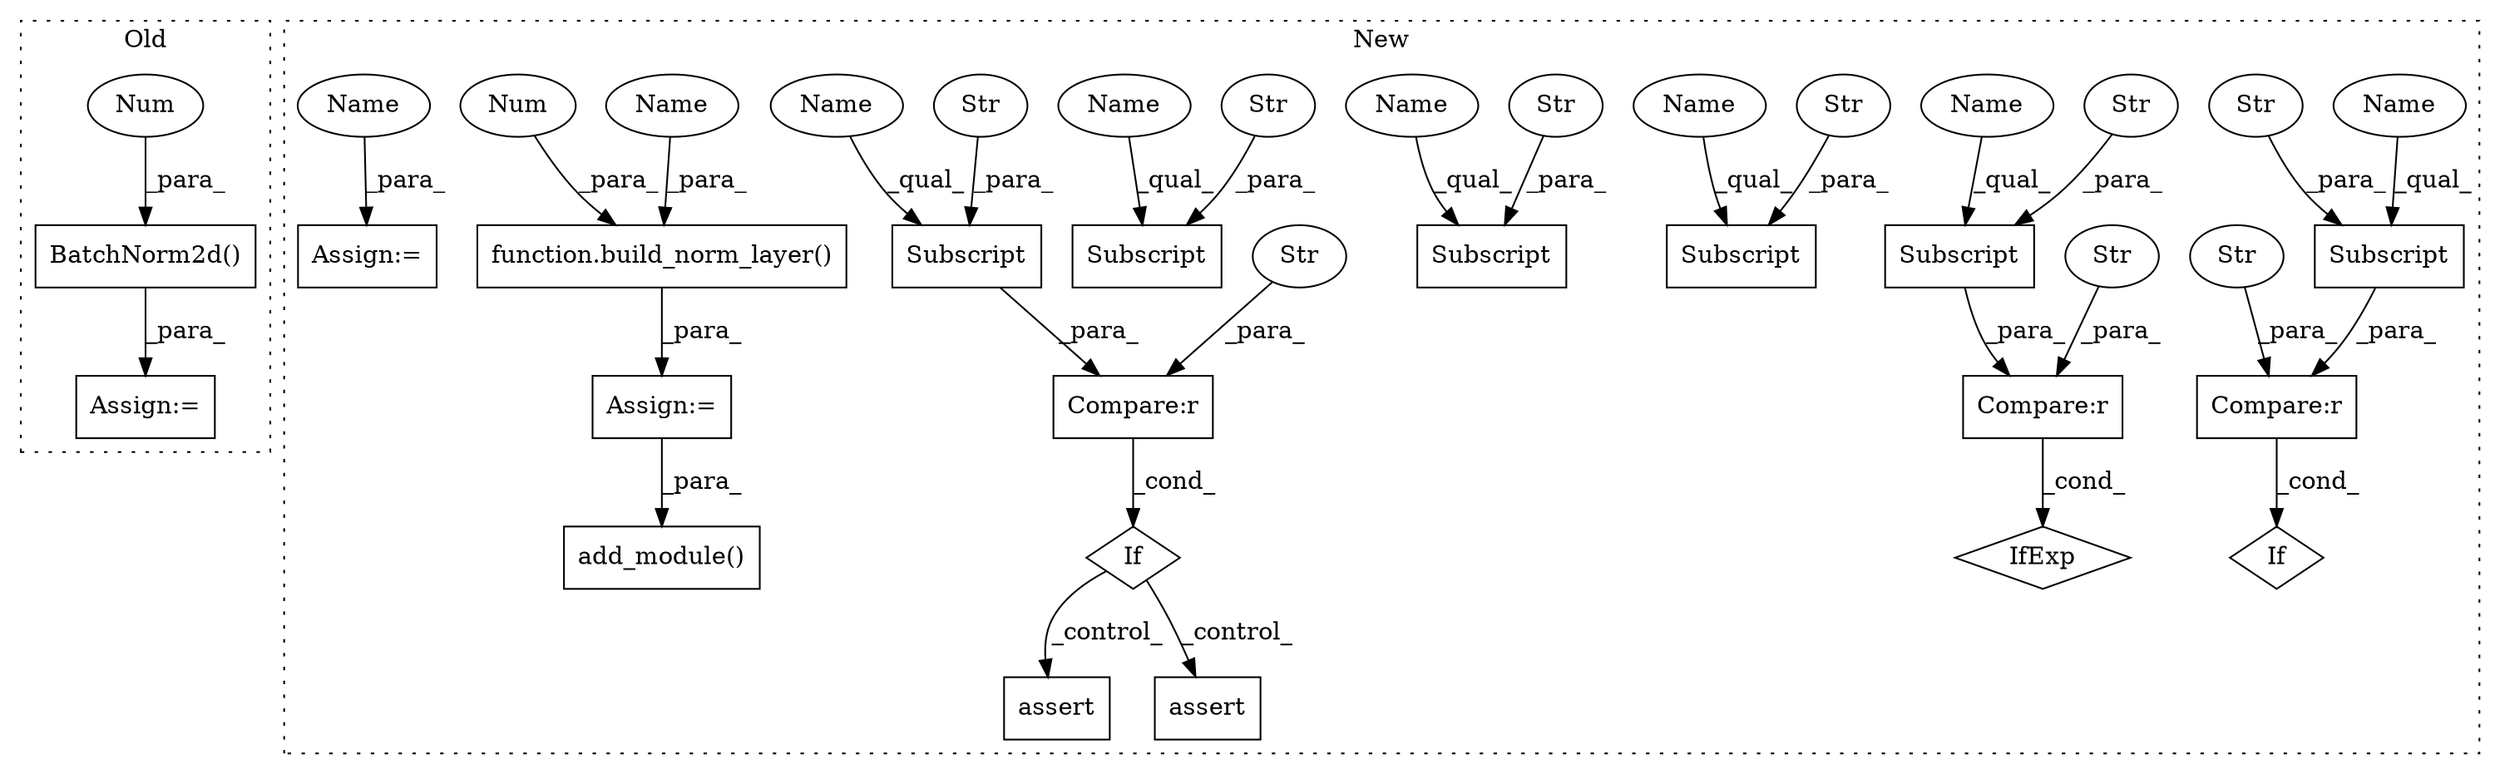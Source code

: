 digraph G {
subgraph cluster0 {
1 [label="BatchNorm2d()" a="75" s="7073,7090" l="15,1" shape="box"];
3 [label="Assign:=" a="68" s="7070" l="3" shape="box"];
27 [label="Num" a="76" s="7088" l="2" shape="ellipse"];
label = "Old";
style="dotted";
}
subgraph cluster1 {
2 [label="add_module()" a="75" s="8782,8828" l="16,1" shape="box"];
4 [label="function.build_norm_layer()" a="75" s="8666,8696" l="17,1" shape="box"];
5 [label="Subscript" a="63" s="8297,0" l="17,0" shape="box"];
6 [label="Compare:r" a="40" s="8297" l="25" shape="box"];
7 [label="If" a="96" s="8294,8322" l="3,14" shape="diamond"];
8 [label="Str" a="66" s="8318" l="4" shape="ellipse"];
9 [label="Str" a="66" s="8307" l="6" shape="ellipse"];
10 [label="Subscript" a="63" s="8461,0" l="22,0" shape="box"];
11 [label="Str" a="66" s="8471" l="11" shape="ellipse"];
12 [label="Subscript" a="63" s="8411,0" l="20,0" shape="box"];
13 [label="Str" a="66" s="8421" l="9" shape="ellipse"];
14 [label="Subscript" a="63" s="8737,0" l="17,0" shape="box"];
15 [label="Str" a="66" s="8747" l="6" shape="ellipse"];
16 [label="Subscript" a="63" s="8357,0" l="26,0" shape="box"];
17 [label="Str" a="66" s="8367" l="15" shape="ellipse"];
18 [label="Subscript" a="63" s="7988,0" l="17,0" shape="box"];
19 [label="Compare:r" a="40" s="7988" l="25" shape="box"];
20 [label="If" a="96" s="7985,8013" l="3,14" shape="diamond"];
21 [label="Compare:r" a="40" s="8737" l="25" shape="box"];
22 [label="Str" a="66" s="8009" l="4" shape="ellipse"];
23 [label="Str" a="66" s="8758" l="4" shape="ellipse"];
24 [label="Str" a="66" s="7998" l="6" shape="ellipse"];
25 [label="IfExp" a="51" s="8733,8762" l="4,6" shape="diamond"];
26 [label="assert" a="65" s="8086" l="7" shape="box"];
28 [label="Num" a="76" s="8694" l="2" shape="ellipse"];
29 [label="assert" a="65" s="8027" l="7" shape="box"];
30 [label="Assign:=" a="68" s="8663" l="3" shape="box"];
31 [label="Assign:=" a="68" s="8506" l="3" shape="box"];
32 [label="Name" a="87" s="8737" l="9" shape="ellipse"];
33 [label="Name" a="87" s="8357" l="9" shape="ellipse"];
34 [label="Name" a="87" s="8411" l="9" shape="ellipse"];
35 [label="Name" a="87" s="8683" l="9" shape="ellipse"];
36 [label="Name" a="87" s="7988" l="9" shape="ellipse"];
37 [label="Name" a="87" s="8509" l="9" shape="ellipse"];
38 [label="Name" a="87" s="8297" l="9" shape="ellipse"];
39 [label="Name" a="87" s="8461" l="9" shape="ellipse"];
label = "New";
style="dotted";
}
1 -> 3 [label="_para_"];
4 -> 30 [label="_para_"];
5 -> 6 [label="_para_"];
6 -> 7 [label="_cond_"];
8 -> 6 [label="_para_"];
9 -> 5 [label="_para_"];
11 -> 10 [label="_para_"];
13 -> 12 [label="_para_"];
14 -> 21 [label="_para_"];
15 -> 14 [label="_para_"];
17 -> 16 [label="_para_"];
18 -> 19 [label="_para_"];
19 -> 20 [label="_cond_"];
20 -> 29 [label="_control_"];
20 -> 26 [label="_control_"];
21 -> 25 [label="_cond_"];
22 -> 19 [label="_para_"];
23 -> 21 [label="_para_"];
24 -> 18 [label="_para_"];
27 -> 1 [label="_para_"];
28 -> 4 [label="_para_"];
30 -> 2 [label="_para_"];
32 -> 14 [label="_qual_"];
33 -> 16 [label="_qual_"];
34 -> 12 [label="_qual_"];
35 -> 4 [label="_para_"];
36 -> 18 [label="_qual_"];
37 -> 31 [label="_para_"];
38 -> 5 [label="_qual_"];
39 -> 10 [label="_qual_"];
}
